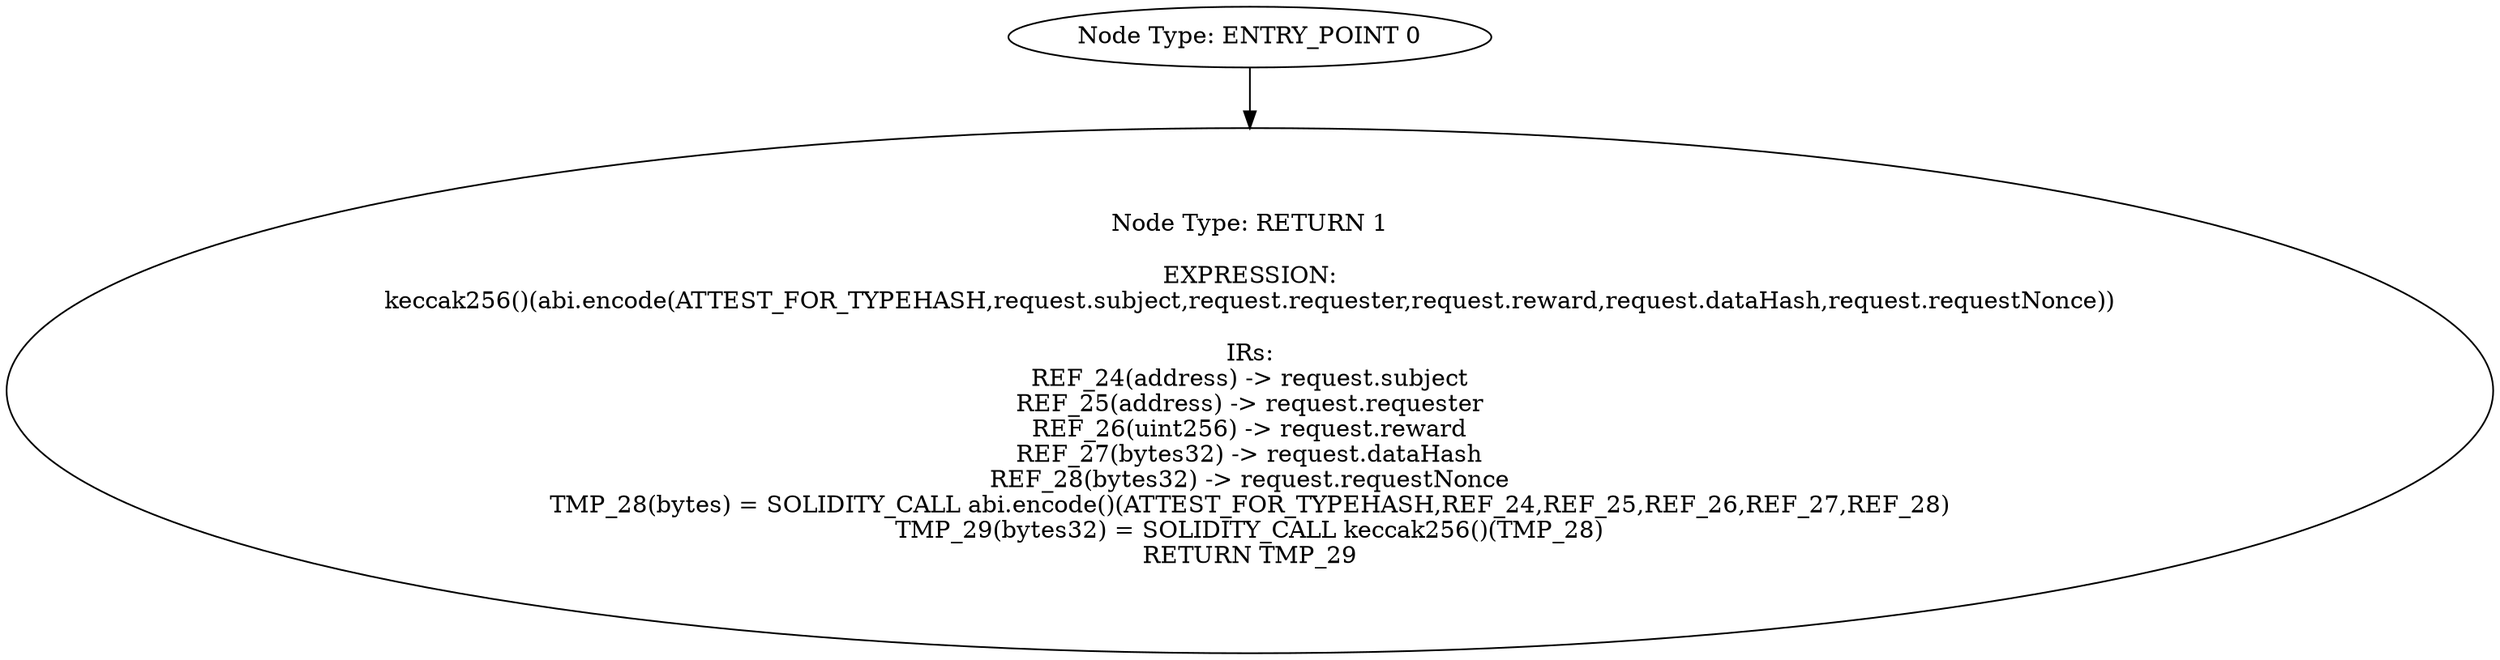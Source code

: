 digraph{
0[label="Node Type: ENTRY_POINT 0
"];
0->1;
1[label="Node Type: RETURN 1

EXPRESSION:
keccak256()(abi.encode(ATTEST_FOR_TYPEHASH,request.subject,request.requester,request.reward,request.dataHash,request.requestNonce))

IRs:
REF_24(address) -> request.subject
REF_25(address) -> request.requester
REF_26(uint256) -> request.reward
REF_27(bytes32) -> request.dataHash
REF_28(bytes32) -> request.requestNonce
TMP_28(bytes) = SOLIDITY_CALL abi.encode()(ATTEST_FOR_TYPEHASH,REF_24,REF_25,REF_26,REF_27,REF_28)
TMP_29(bytes32) = SOLIDITY_CALL keccak256()(TMP_28)
RETURN TMP_29"];
}
